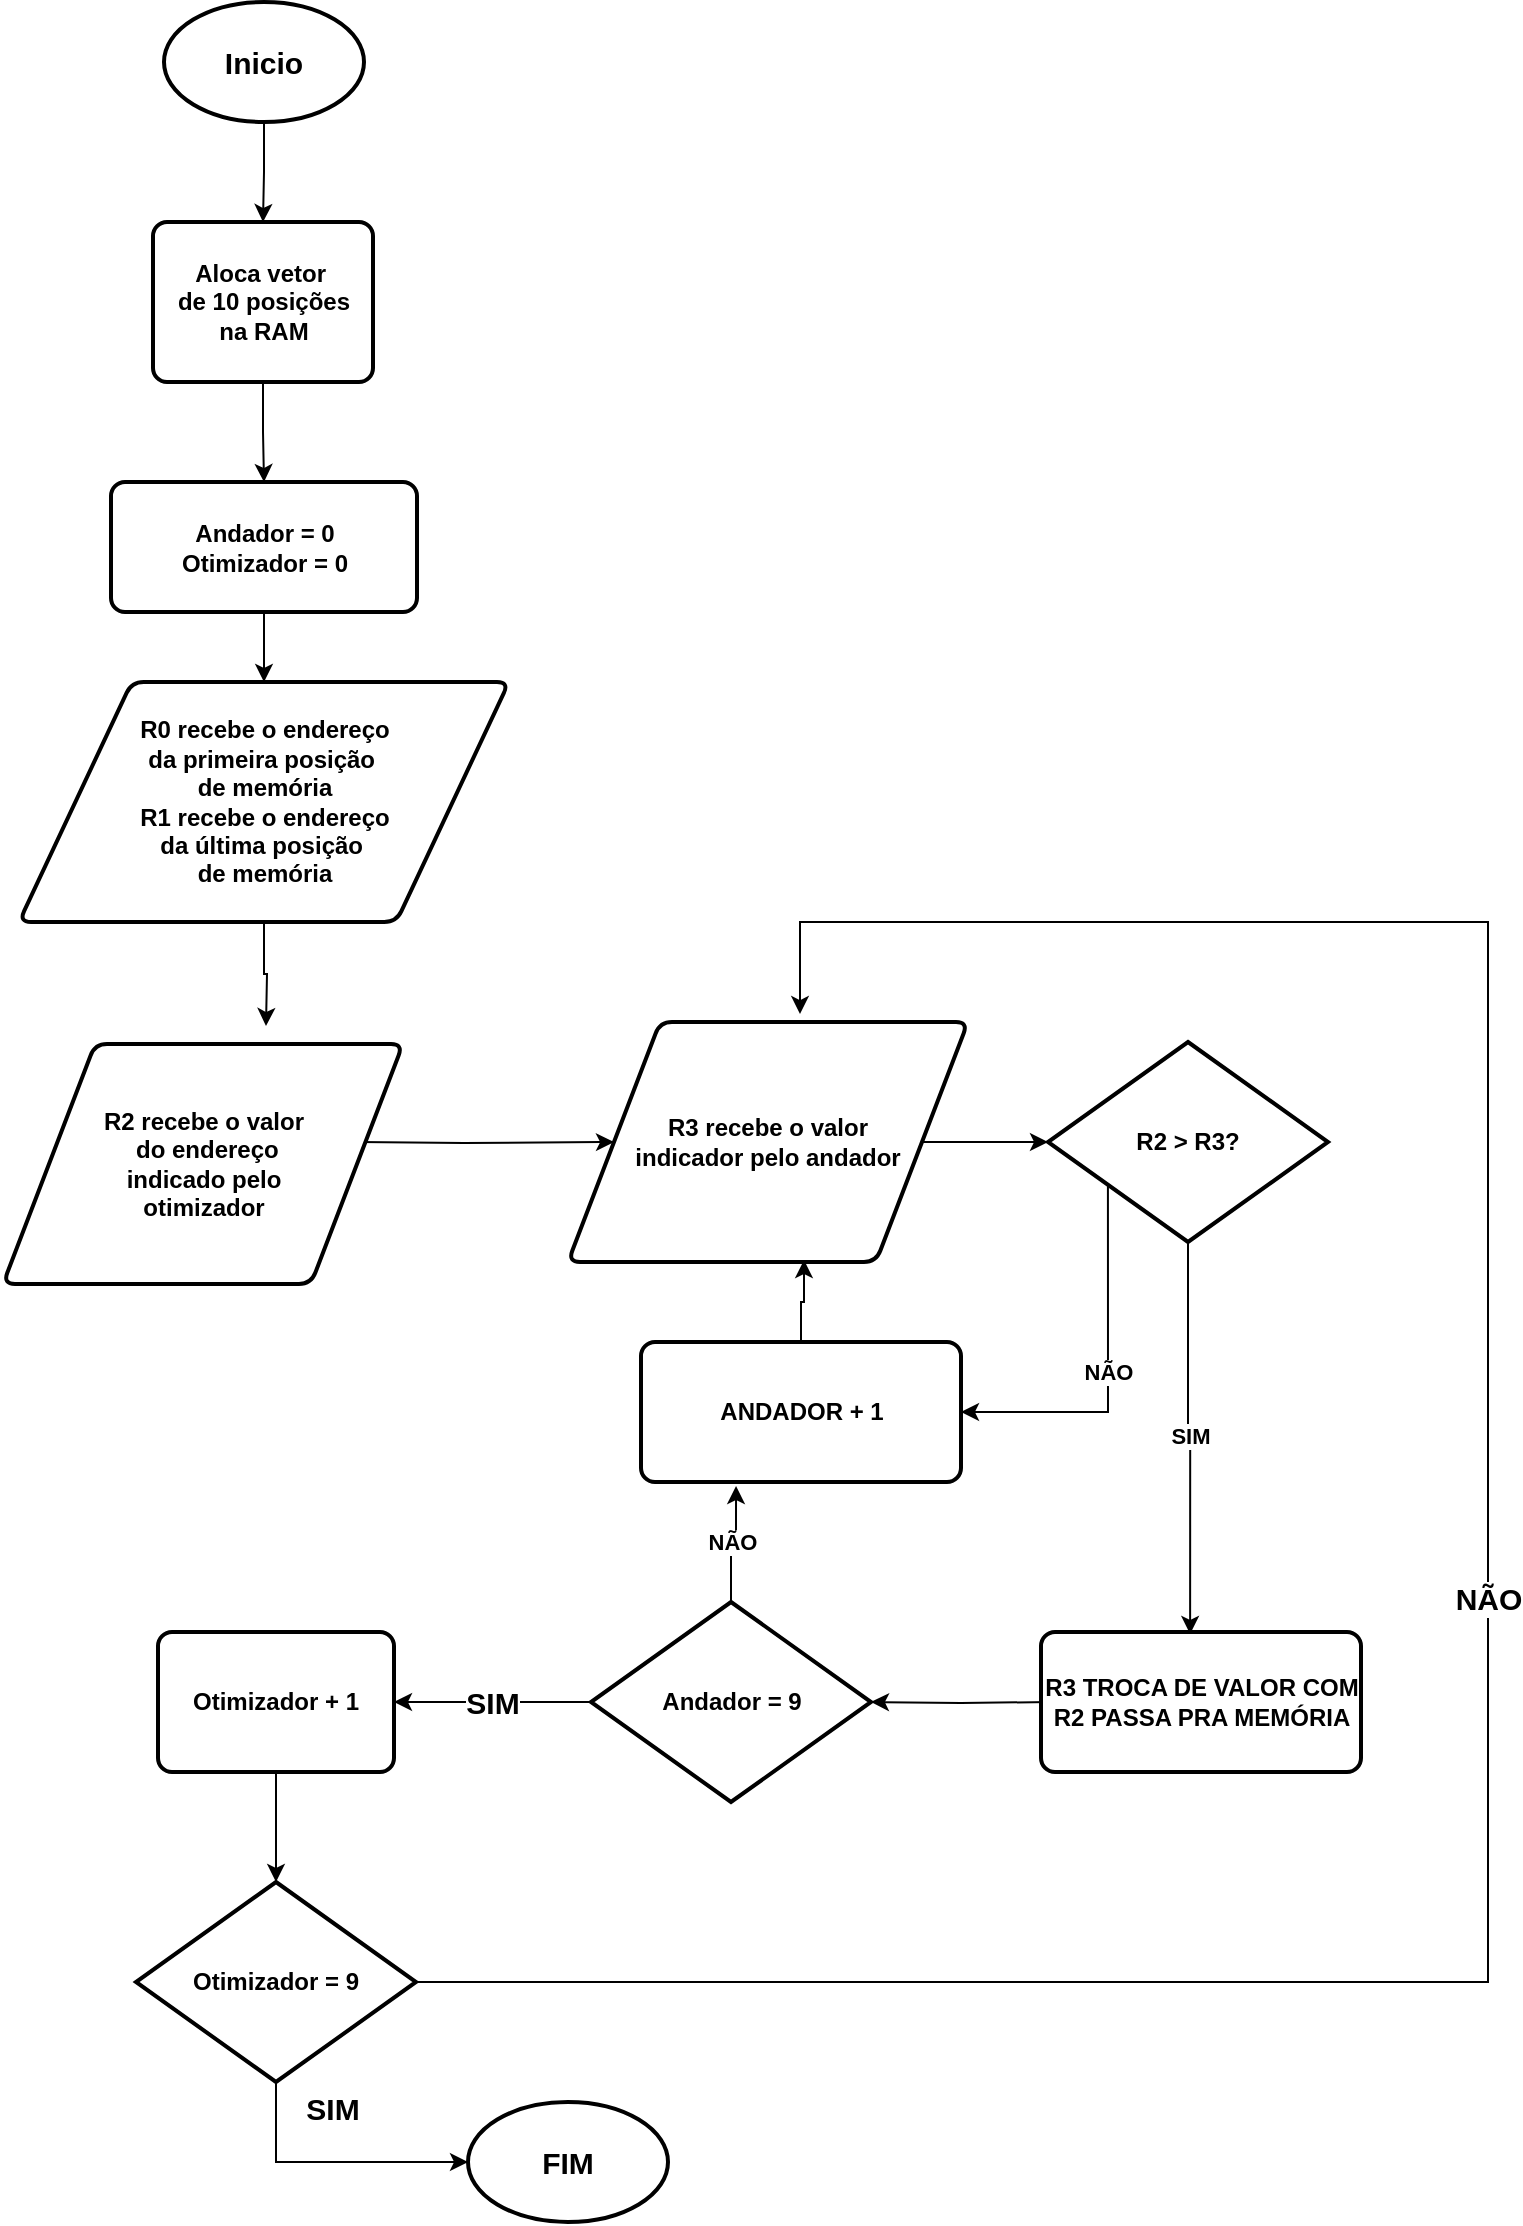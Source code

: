 <mxfile version="10.5.8" type="device"><diagram id="MgsDX9U6AmYpXKaDqZyW" name="Page-1"><mxGraphModel dx="1394" dy="715" grid="1" gridSize="10" guides="1" tooltips="1" connect="1" arrows="1" fold="1" page="1" pageScale="1" pageWidth="827" pageHeight="1169" math="0" shadow="0"><root><mxCell id="0"/><mxCell id="1" parent="0"/><mxCell id="6kRxW0FqMRtxmZnbVMx5-45" style="edgeStyle=orthogonalEdgeStyle;rounded=0;orthogonalLoop=1;jettySize=auto;html=1;exitX=0.5;exitY=1;exitDx=0;exitDy=0;exitPerimeter=0;entryX=0.5;entryY=0;entryDx=0;entryDy=0;" parent="1" source="6kRxW0FqMRtxmZnbVMx5-3" target="6kRxW0FqMRtxmZnbVMx5-10" edge="1"><mxGeometry relative="1" as="geometry"/></mxCell><mxCell id="6kRxW0FqMRtxmZnbVMx5-3" value="&lt;b&gt;&lt;font style=&quot;font-size: 15px&quot;&gt;Inicio&lt;/font&gt;&lt;/b&gt;" style="strokeWidth=2;html=1;shape=mxgraph.flowchart.start_1;whiteSpace=wrap;" parent="1" vertex="1"><mxGeometry x="118" y="29" width="100" height="60" as="geometry"/></mxCell><mxCell id="SHfpJy8wXNAHvvhYeuH7-6" style="edgeStyle=orthogonalEdgeStyle;rounded=0;orthogonalLoop=1;jettySize=auto;html=1;entryX=0.658;entryY=0.017;entryDx=0;entryDy=0;entryPerimeter=0;" edge="1" parent="1" source="6kRxW0FqMRtxmZnbVMx5-9"><mxGeometry relative="1" as="geometry"><mxPoint x="169" y="541" as="targetPoint"/></mxGeometry></mxCell><mxCell id="6kRxW0FqMRtxmZnbVMx5-9" value="R0 recebe o endereço&lt;br&gt;da primeira posição&amp;nbsp;&lt;br&gt;de memória&lt;br&gt;R1 recebe o endereço&lt;br&gt;da última posição&amp;nbsp;&lt;br&gt;de memória&lt;br&gt;" style="verticalLabelPosition=middle;verticalAlign=middle;html=1;strokeWidth=2;shape=parallelogram;perimeter=parallelogramPerimeter;whiteSpace=wrap;rounded=1;arcSize=12;size=0.23;labelPosition=center;align=center;fontStyle=1" parent="1" vertex="1"><mxGeometry x="45.5" y="369" width="245" height="120" as="geometry"/></mxCell><mxCell id="6kRxW0FqMRtxmZnbVMx5-46" style="edgeStyle=orthogonalEdgeStyle;rounded=0;orthogonalLoop=1;jettySize=auto;html=1;exitX=1;exitY=0.5;exitDx=0;exitDy=0;entryX=0;entryY=0.5;entryDx=0;entryDy=0;" parent="1" target="6kRxW0FqMRtxmZnbVMx5-17" edge="1"><mxGeometry relative="1" as="geometry"><mxPoint x="215" y="599" as="sourcePoint"/></mxGeometry></mxCell><mxCell id="6kRxW0FqMRtxmZnbVMx5-13" value="R2 recebe o valor&lt;br&gt;&amp;nbsp;do endereço &lt;br&gt;indicado pelo &lt;br&gt;otimizador&lt;br&gt;" style="verticalLabelPosition=middle;verticalAlign=middle;html=1;strokeWidth=2;shape=parallelogram;perimeter=parallelogramPerimeter;whiteSpace=wrap;rounded=1;arcSize=12;size=0.23;labelPosition=center;align=center;fontStyle=1" parent="1" vertex="1"><mxGeometry x="37.5" y="550" width="200" height="120" as="geometry"/></mxCell><mxCell id="SHfpJy8wXNAHvvhYeuH7-8" style="edgeStyle=orthogonalEdgeStyle;rounded=0;orthogonalLoop=1;jettySize=auto;html=1;entryX=0.5;entryY=0;entryDx=0;entryDy=0;" edge="1" parent="1" source="6kRxW0FqMRtxmZnbVMx5-10" target="SHfpJy8wXNAHvvhYeuH7-7"><mxGeometry relative="1" as="geometry"/></mxCell><mxCell id="6kRxW0FqMRtxmZnbVMx5-10" value="Aloca vetor&amp;nbsp;&lt;br&gt;de 10 posições&lt;br&gt;na RAM&lt;br&gt;" style="rounded=1;whiteSpace=wrap;html=1;absoluteArcSize=1;arcSize=14;strokeWidth=2;fontStyle=1" parent="1" vertex="1"><mxGeometry x="112.5" y="139" width="110" height="80" as="geometry"/></mxCell><mxCell id="SHfpJy8wXNAHvvhYeuH7-17" value="&lt;b&gt;NÃO&lt;/b&gt;" style="edgeStyle=orthogonalEdgeStyle;rounded=0;orthogonalLoop=1;jettySize=auto;html=1;entryX=1;entryY=0.5;entryDx=0;entryDy=0;exitX=0.214;exitY=0.71;exitDx=0;exitDy=0;exitPerimeter=0;" edge="1" parent="1" source="6kRxW0FqMRtxmZnbVMx5-16" target="SHfpJy8wXNAHvvhYeuH7-10"><mxGeometry relative="1" as="geometry"><Array as="points"><mxPoint x="590" y="734"/></Array></mxGeometry></mxCell><mxCell id="SHfpJy8wXNAHvvhYeuH7-20" value="SIM" style="edgeStyle=orthogonalEdgeStyle;rounded=0;orthogonalLoop=1;jettySize=auto;html=1;entryX=0.466;entryY=0.014;entryDx=0;entryDy=0;entryPerimeter=0;fontStyle=1" edge="1" parent="1" source="6kRxW0FqMRtxmZnbVMx5-16" target="SHfpJy8wXNAHvvhYeuH7-3"><mxGeometry relative="1" as="geometry"/></mxCell><mxCell id="6kRxW0FqMRtxmZnbVMx5-16" value="&lt;b&gt;R2 &amp;gt; R3?&lt;/b&gt;" style="strokeWidth=2;html=1;shape=mxgraph.flowchart.decision;whiteSpace=wrap;" parent="1" vertex="1"><mxGeometry x="560" y="549" width="140" height="100" as="geometry"/></mxCell><mxCell id="6kRxW0FqMRtxmZnbVMx5-48" style="edgeStyle=orthogonalEdgeStyle;rounded=0;orthogonalLoop=1;jettySize=auto;html=1;exitX=1;exitY=0.5;exitDx=0;exitDy=0;entryX=0;entryY=0.5;entryDx=0;entryDy=0;entryPerimeter=0;" parent="1" source="6kRxW0FqMRtxmZnbVMx5-17" target="6kRxW0FqMRtxmZnbVMx5-16" edge="1"><mxGeometry relative="1" as="geometry"/></mxCell><mxCell id="6kRxW0FqMRtxmZnbVMx5-17" value="R3 recebe o valor &lt;br&gt;indicador pelo andador&lt;br&gt;" style="verticalLabelPosition=middle;verticalAlign=middle;html=1;strokeWidth=2;shape=parallelogram;perimeter=parallelogramPerimeter;whiteSpace=wrap;rounded=1;arcSize=12;size=0.23;labelPosition=center;align=center;fontStyle=1" parent="1" vertex="1"><mxGeometry x="320" y="539" width="200" height="120" as="geometry"/></mxCell><mxCell id="6kRxW0FqMRtxmZnbVMx5-50" value="&lt;b&gt;&lt;font style=&quot;font-size: 15px&quot;&gt;SIM&lt;/font&gt;&lt;/b&gt;" style="edgeStyle=orthogonalEdgeStyle;rounded=0;orthogonalLoop=1;jettySize=auto;html=1;exitX=0;exitY=0.5;exitDx=0;exitDy=0;exitPerimeter=0;entryX=1;entryY=0.5;entryDx=0;entryDy=0;" parent="1" source="6kRxW0FqMRtxmZnbVMx5-27" target="SHfpJy8wXNAHvvhYeuH7-13" edge="1"><mxGeometry relative="1" as="geometry"><mxPoint x="255.5" y="879" as="targetPoint"/></mxGeometry></mxCell><mxCell id="SHfpJy8wXNAHvvhYeuH7-19" value="NÃO" style="edgeStyle=orthogonalEdgeStyle;rounded=0;orthogonalLoop=1;jettySize=auto;html=1;exitX=0.5;exitY=0;exitDx=0;exitDy=0;exitPerimeter=0;entryX=0.297;entryY=1.029;entryDx=0;entryDy=0;entryPerimeter=0;fontStyle=1" edge="1" parent="1" source="6kRxW0FqMRtxmZnbVMx5-27" target="SHfpJy8wXNAHvvhYeuH7-10"><mxGeometry relative="1" as="geometry"/></mxCell><mxCell id="6kRxW0FqMRtxmZnbVMx5-27" value="&lt;b&gt;Andador = 9&lt;br&gt;&lt;/b&gt;" style="strokeWidth=2;html=1;shape=mxgraph.flowchart.decision;whiteSpace=wrap;" parent="1" vertex="1"><mxGeometry x="331.5" y="829" width="140" height="100" as="geometry"/></mxCell><mxCell id="6kRxW0FqMRtxmZnbVMx5-58" style="edgeStyle=orthogonalEdgeStyle;rounded=0;orthogonalLoop=1;jettySize=auto;html=1;exitX=0.5;exitY=1;exitDx=0;exitDy=0;entryX=0.5;entryY=0;entryDx=0;entryDy=0;entryPerimeter=0;" parent="1" source="SHfpJy8wXNAHvvhYeuH7-13" target="6kRxW0FqMRtxmZnbVMx5-57" edge="1"><mxGeometry relative="1" as="geometry"><mxPoint x="174.5" y="939" as="sourcePoint"/></mxGeometry></mxCell><mxCell id="6kRxW0FqMRtxmZnbVMx5-59" value="&lt;b&gt;&lt;font style=&quot;font-size: 15px&quot;&gt;NÃO&lt;/font&gt;&lt;/b&gt;" style="edgeStyle=orthogonalEdgeStyle;rounded=0;orthogonalLoop=1;jettySize=auto;html=1;exitX=1;exitY=0.5;exitDx=0;exitDy=0;exitPerimeter=0;entryX=0.58;entryY=-0.033;entryDx=0;entryDy=0;entryPerimeter=0;" parent="1" source="6kRxW0FqMRtxmZnbVMx5-57" target="6kRxW0FqMRtxmZnbVMx5-17" edge="1"><mxGeometry relative="1" as="geometry"><mxPoint x="760" y="489" as="targetPoint"/><Array as="points"><mxPoint x="780" y="1019"/><mxPoint x="780" y="489"/><mxPoint x="436" y="489"/></Array></mxGeometry></mxCell><mxCell id="6kRxW0FqMRtxmZnbVMx5-64" style="edgeStyle=orthogonalEdgeStyle;rounded=0;orthogonalLoop=1;jettySize=auto;html=1;exitX=0.5;exitY=1;exitDx=0;exitDy=0;exitPerimeter=0;entryX=0;entryY=0.5;entryDx=0;entryDy=0;entryPerimeter=0;" parent="1" source="6kRxW0FqMRtxmZnbVMx5-57" target="6kRxW0FqMRtxmZnbVMx5-63" edge="1"><mxGeometry relative="1" as="geometry"/></mxCell><mxCell id="6kRxW0FqMRtxmZnbVMx5-65" value="&lt;b&gt;&lt;font style=&quot;font-size: 15px&quot;&gt;SIM&lt;/font&gt;&lt;/b&gt;" style="text;html=1;resizable=0;points=[];align=center;verticalAlign=middle;labelBackgroundColor=#ffffff;" parent="6kRxW0FqMRtxmZnbVMx5-64" vertex="1" connectable="0"><mxGeometry y="27" relative="1" as="geometry"><mxPoint as="offset"/></mxGeometry></mxCell><mxCell id="6kRxW0FqMRtxmZnbVMx5-57" value="&lt;b&gt;Otimizador = 9&lt;br&gt;&lt;/b&gt;" style="strokeWidth=2;html=1;shape=mxgraph.flowchart.decision;whiteSpace=wrap;" parent="1" vertex="1"><mxGeometry x="104" y="969" width="140" height="100" as="geometry"/></mxCell><mxCell id="6kRxW0FqMRtxmZnbVMx5-63" value="&lt;b&gt;&lt;font style=&quot;font-size: 15px&quot;&gt;FIM&lt;/font&gt;&lt;/b&gt;" style="strokeWidth=2;html=1;shape=mxgraph.flowchart.start_1;whiteSpace=wrap;" parent="1" vertex="1"><mxGeometry x="270" y="1079" width="100" height="60" as="geometry"/></mxCell><mxCell id="SHfpJy8wXNAHvvhYeuH7-2" style="edgeStyle=orthogonalEdgeStyle;rounded=0;orthogonalLoop=1;jettySize=auto;html=1;entryX=1;entryY=0.5;entryDx=0;entryDy=0;entryPerimeter=0;" edge="1" parent="1" target="6kRxW0FqMRtxmZnbVMx5-27"><mxGeometry relative="1" as="geometry"><mxPoint x="561.5" y="879" as="sourcePoint"/></mxGeometry></mxCell><mxCell id="SHfpJy8wXNAHvvhYeuH7-3" value="R3 TROCA DE VALOR COM R2 PASSA PRA MEMÓRIA" style="rounded=1;whiteSpace=wrap;html=1;absoluteArcSize=1;arcSize=14;strokeWidth=2;fontStyle=1" vertex="1" parent="1"><mxGeometry x="556.5" y="844" width="160" height="70" as="geometry"/></mxCell><mxCell id="SHfpJy8wXNAHvvhYeuH7-9" style="edgeStyle=orthogonalEdgeStyle;rounded=0;orthogonalLoop=1;jettySize=auto;html=1;entryX=0.5;entryY=0;entryDx=0;entryDy=0;" edge="1" parent="1" source="SHfpJy8wXNAHvvhYeuH7-7" target="6kRxW0FqMRtxmZnbVMx5-9"><mxGeometry relative="1" as="geometry"/></mxCell><mxCell id="SHfpJy8wXNAHvvhYeuH7-7" value="&lt;b&gt;Andador = 0&lt;br&gt;Otimizador = 0&lt;br&gt;&lt;/b&gt;" style="rounded=1;whiteSpace=wrap;html=1;absoluteArcSize=1;arcSize=14;strokeWidth=2;" vertex="1" parent="1"><mxGeometry x="91.5" y="269" width="153" height="65" as="geometry"/></mxCell><mxCell id="SHfpJy8wXNAHvvhYeuH7-18" style="edgeStyle=orthogonalEdgeStyle;rounded=0;orthogonalLoop=1;jettySize=auto;html=1;entryX=0.59;entryY=0.992;entryDx=0;entryDy=0;entryPerimeter=0;" edge="1" parent="1" source="SHfpJy8wXNAHvvhYeuH7-10" target="6kRxW0FqMRtxmZnbVMx5-17"><mxGeometry relative="1" as="geometry"/></mxCell><mxCell id="SHfpJy8wXNAHvvhYeuH7-10" value="ANDADOR + 1" style="rounded=1;whiteSpace=wrap;html=1;absoluteArcSize=1;arcSize=14;strokeWidth=2;fontStyle=1" vertex="1" parent="1"><mxGeometry x="356.5" y="699" width="160" height="70" as="geometry"/></mxCell><mxCell id="SHfpJy8wXNAHvvhYeuH7-13" value="Otimizador + 1" style="rounded=1;whiteSpace=wrap;html=1;absoluteArcSize=1;arcSize=14;strokeWidth=2;fontStyle=1" vertex="1" parent="1"><mxGeometry x="115" y="844" width="118" height="70" as="geometry"/></mxCell></root></mxGraphModel></diagram></mxfile>